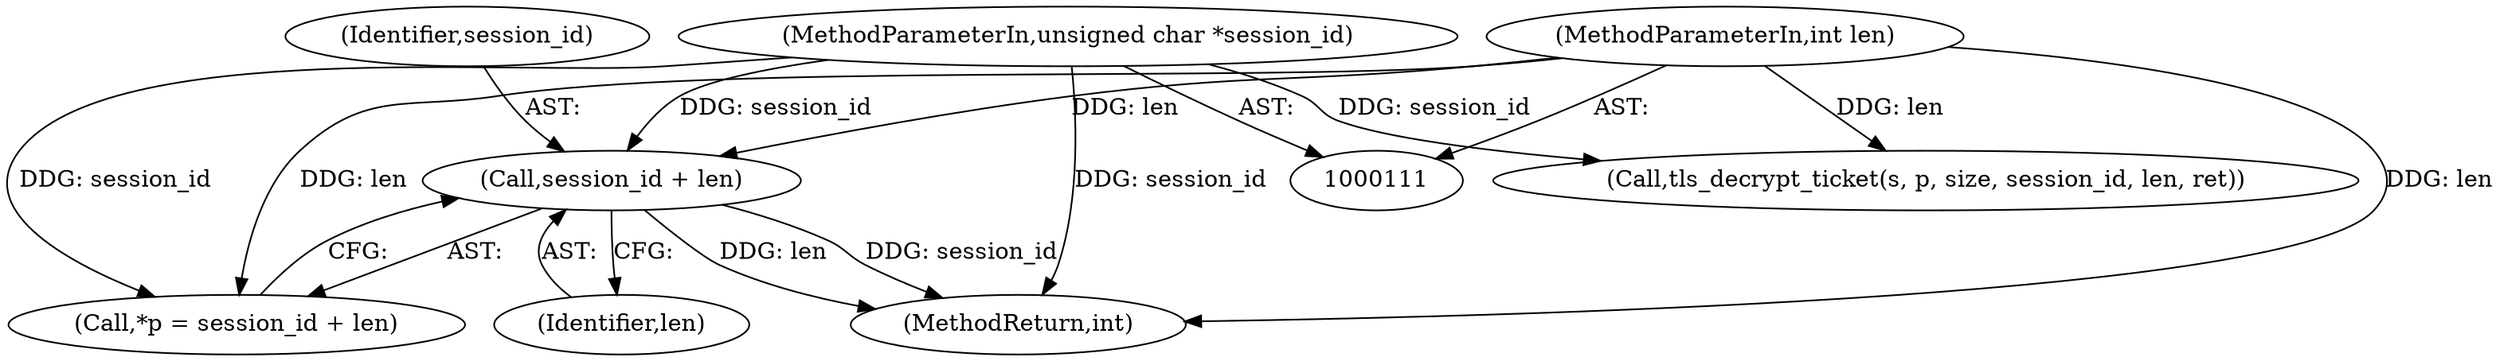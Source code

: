 digraph "0_openssl_a004e72b95835136d3f1ea90517f706c24c03da7_5@pointer" {
"1000121" [label="(Call,session_id + len)"];
"1000113" [label="(MethodParameterIn,unsigned char *session_id)"];
"1000114" [label="(MethodParameterIn,int len)"];
"1000268" [label="(Call,tls_decrypt_ticket(s, p, size, session_id, len, ret))"];
"1000114" [label="(MethodParameterIn,int len)"];
"1000304" [label="(MethodReturn,int)"];
"1000113" [label="(MethodParameterIn,unsigned char *session_id)"];
"1000122" [label="(Identifier,session_id)"];
"1000119" [label="(Call,*p = session_id + len)"];
"1000121" [label="(Call,session_id + len)"];
"1000123" [label="(Identifier,len)"];
"1000121" -> "1000119"  [label="AST: "];
"1000121" -> "1000123"  [label="CFG: "];
"1000122" -> "1000121"  [label="AST: "];
"1000123" -> "1000121"  [label="AST: "];
"1000119" -> "1000121"  [label="CFG: "];
"1000121" -> "1000304"  [label="DDG: len"];
"1000121" -> "1000304"  [label="DDG: session_id"];
"1000113" -> "1000121"  [label="DDG: session_id"];
"1000114" -> "1000121"  [label="DDG: len"];
"1000113" -> "1000111"  [label="AST: "];
"1000113" -> "1000304"  [label="DDG: session_id"];
"1000113" -> "1000119"  [label="DDG: session_id"];
"1000113" -> "1000268"  [label="DDG: session_id"];
"1000114" -> "1000111"  [label="AST: "];
"1000114" -> "1000304"  [label="DDG: len"];
"1000114" -> "1000119"  [label="DDG: len"];
"1000114" -> "1000268"  [label="DDG: len"];
}
